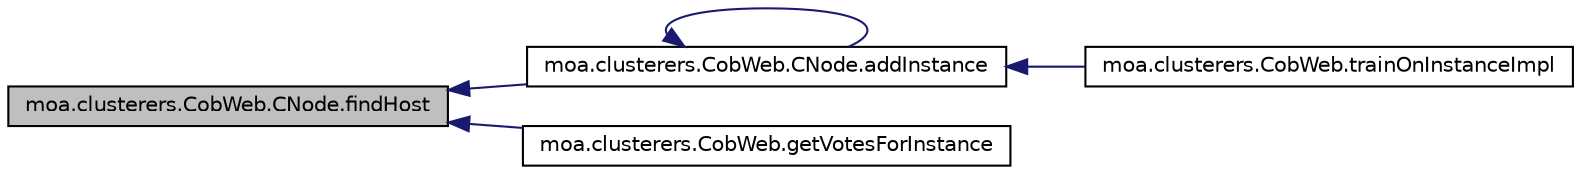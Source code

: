 digraph G
{
  edge [fontname="Helvetica",fontsize="10",labelfontname="Helvetica",labelfontsize="10"];
  node [fontname="Helvetica",fontsize="10",shape=record];
  rankdir=LR;
  Node1 [label="moa.clusterers.CobWeb.CNode.findHost",height=0.2,width=0.4,color="black", fillcolor="grey75", style="filled" fontcolor="black"];
  Node1 -> Node2 [dir=back,color="midnightblue",fontsize="10",style="solid",fontname="Helvetica"];
  Node2 [label="moa.clusterers.CobWeb.CNode.addInstance",height=0.2,width=0.4,color="black", fillcolor="white", style="filled",URL="$classmoa_1_1clusterers_1_1CobWeb_1_1CNode.html#a457373b5f5493e20d5c89e3dc52ea5e7",tooltip="Adds an instance to this cluster."];
  Node2 -> Node2 [dir=back,color="midnightblue",fontsize="10",style="solid",fontname="Helvetica"];
  Node2 -> Node3 [dir=back,color="midnightblue",fontsize="10",style="solid",fontname="Helvetica"];
  Node3 [label="moa.clusterers.CobWeb.trainOnInstanceImpl",height=0.2,width=0.4,color="black", fillcolor="white", style="filled",URL="$classmoa_1_1clusterers_1_1CobWeb.html#a283dcfabf9a50957ad7c16ba369353d8",tooltip="Adds an instance to the clusterer."];
  Node1 -> Node4 [dir=back,color="midnightblue",fontsize="10",style="solid",fontname="Helvetica"];
  Node4 [label="moa.clusterers.CobWeb.getVotesForInstance",height=0.2,width=0.4,color="black", fillcolor="white", style="filled",URL="$classmoa_1_1clusterers_1_1CobWeb.html#a09e9388815b3ee60c4330c2e98865f8b",tooltip="Classifies a given instance."];
}

